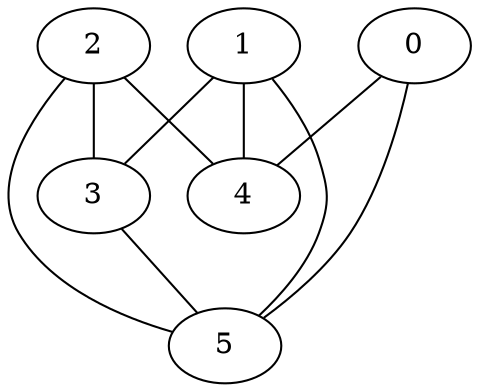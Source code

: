 graph Graphette
{
	0 -- 4;
	0 -- 5;
	1 -- 3;
	1 -- 4;
	1 -- 5;
	2 -- 3;
	2 -- 4;
	2 -- 5;
	3 -- 5;
}